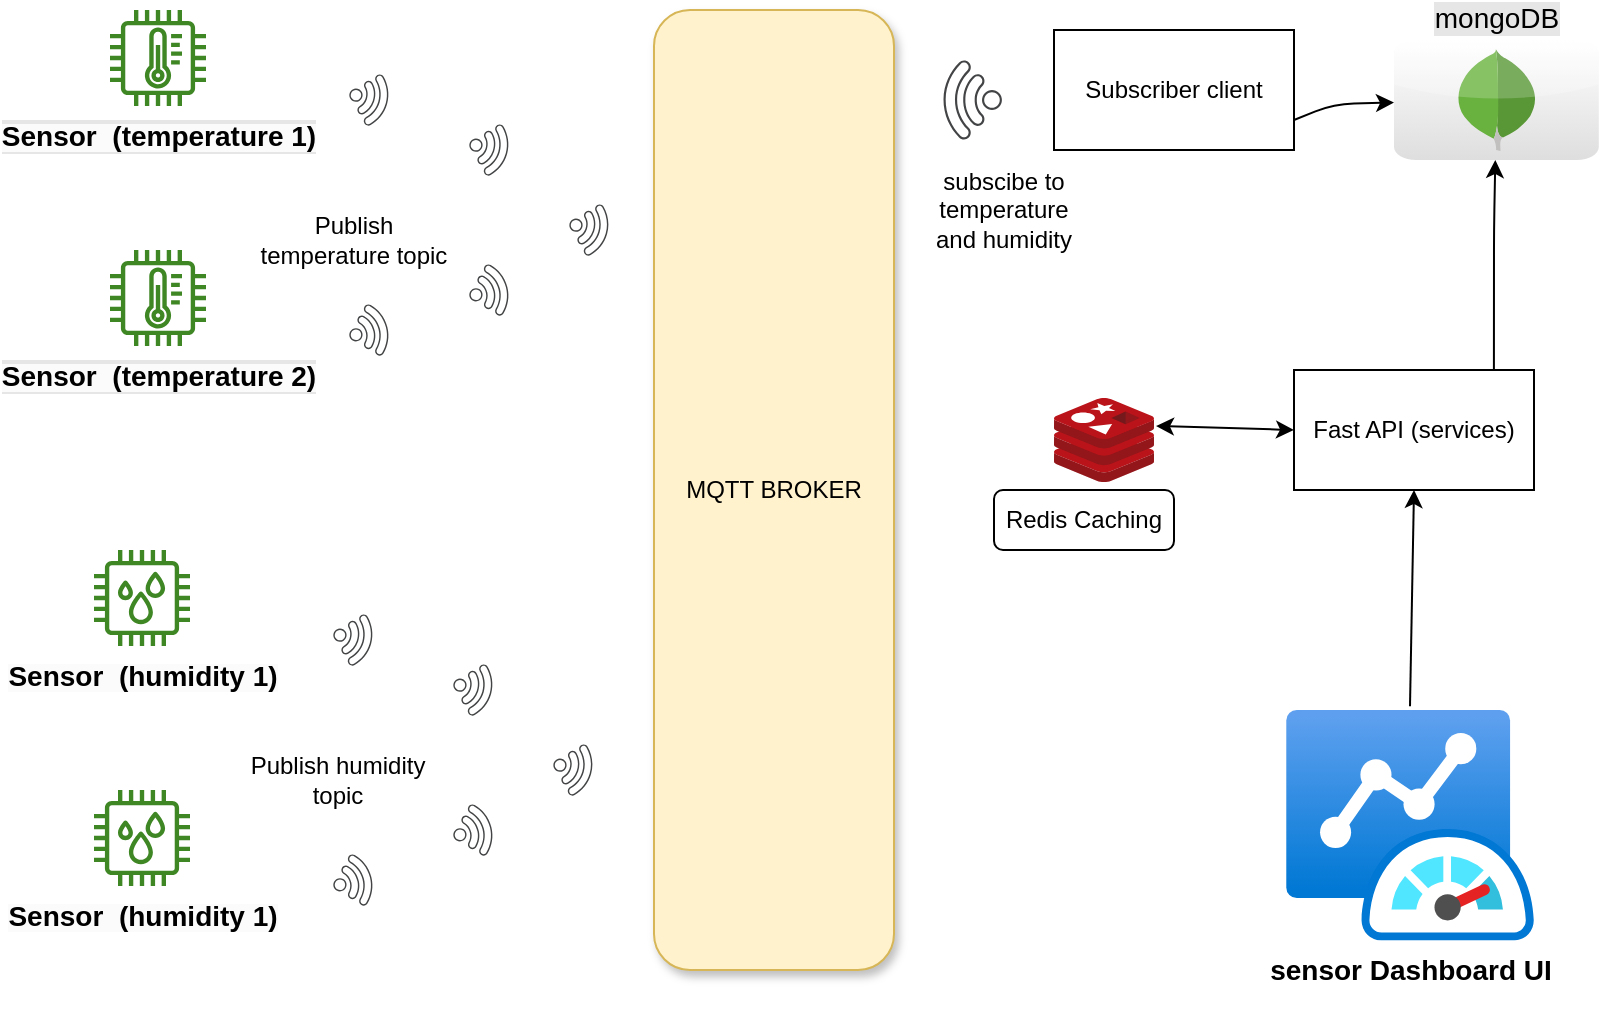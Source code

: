<mxfile>
    <diagram id="XEpFlv33g4mPtH0KcbgP" name="Page-1">
        <mxGraphModel dx="1067" dy="819" grid="1" gridSize="10" guides="1" tooltips="1" connect="1" arrows="1" fold="1" page="1" pageScale="1" pageWidth="850" pageHeight="1100" math="0" shadow="0">
            <root>
                <mxCell id="0"/>
                <mxCell id="1" parent="0"/>
                <mxCell id="3" value="MQTT BROKER" style="rounded=1;whiteSpace=wrap;html=1;shadow=1;fillColor=#fff2cc;strokeColor=#d6b656;" vertex="1" parent="1">
                    <mxGeometry x="350" y="310" width="120" height="480" as="geometry"/>
                </mxCell>
                <mxCell id="20" value="" style="sketch=0;pointerEvents=1;shadow=0;dashed=0;html=1;strokeColor=none;fillColor=#434445;aspect=fixed;labelPosition=center;verticalLabelPosition=bottom;verticalAlign=top;align=center;outlineConnect=0;shape=mxgraph.vvd.wi_fi;rotation=60;" vertex="1" parent="1">
                    <mxGeometry x="200" y="345" width="20" height="20" as="geometry"/>
                </mxCell>
                <mxCell id="21" value="" style="sketch=0;pointerEvents=1;shadow=0;dashed=0;html=1;strokeColor=none;fillColor=#434445;aspect=fixed;labelPosition=center;verticalLabelPosition=bottom;verticalAlign=top;align=center;outlineConnect=0;shape=mxgraph.vvd.wi_fi;rotation=-135;" vertex="1" parent="1">
                    <mxGeometry x="490" y="340" width="30" height="30" as="geometry"/>
                </mxCell>
                <mxCell id="27" value="Publish temperature topic&lt;br&gt;" style="text;html=1;strokeColor=none;fillColor=none;align=center;verticalAlign=middle;whiteSpace=wrap;rounded=0;dashed=1;" vertex="1" parent="1">
                    <mxGeometry x="150" y="410" width="100" height="30" as="geometry"/>
                </mxCell>
                <mxCell id="31" value="subscibe to temperature and humidity&lt;br&gt;" style="text;html=1;strokeColor=none;fillColor=none;align=center;verticalAlign=middle;whiteSpace=wrap;rounded=0;dashed=1;" vertex="1" parent="1">
                    <mxGeometry x="480" y="380" width="90" height="60" as="geometry"/>
                </mxCell>
                <mxCell id="32" value="Subscriber client" style="rounded=0;whiteSpace=wrap;html=1;fillColor=none;" vertex="1" parent="1">
                    <mxGeometry x="550" y="320" width="120" height="60" as="geometry"/>
                </mxCell>
                <mxCell id="36" value="" style="endArrow=classic;html=1;exitX=1;exitY=0.75;exitDx=0;exitDy=0;" edge="1" parent="1" source="32" target="66">
                    <mxGeometry width="50" height="50" relative="1" as="geometry">
                        <mxPoint x="400" y="680" as="sourcePoint"/>
                        <mxPoint x="737" y="357.02" as="targetPoint"/>
                        <Array as="points">
                            <mxPoint x="690" y="357"/>
                        </Array>
                    </mxGeometry>
                </mxCell>
                <mxCell id="37" value="Fast API (services)&lt;br&gt;" style="rounded=0;whiteSpace=wrap;html=1;fillColor=none;" vertex="1" parent="1">
                    <mxGeometry x="670" y="490" width="120" height="60" as="geometry"/>
                </mxCell>
                <mxCell id="38" value="" style="sketch=0;aspect=fixed;html=1;points=[];align=center;image;fontSize=12;image=img/lib/mscae/Cache_Redis_Product.svg;fillColor=none;" vertex="1" parent="1">
                    <mxGeometry x="550" y="504" width="50" height="42" as="geometry"/>
                </mxCell>
                <mxCell id="41" value="" style="endArrow=classic;startArrow=classic;html=1;entryX=0;entryY=0.5;entryDx=0;entryDy=0;exitX=1.02;exitY=0.333;exitDx=0;exitDy=0;exitPerimeter=0;" edge="1" parent="1" source="38" target="37">
                    <mxGeometry width="50" height="50" relative="1" as="geometry">
                        <mxPoint x="400" y="560" as="sourcePoint"/>
                        <mxPoint x="450" y="510" as="targetPoint"/>
                    </mxGeometry>
                </mxCell>
                <mxCell id="42" value="Redis Caching" style="rounded=1;whiteSpace=wrap;html=1;fillColor=none;" vertex="1" parent="1">
                    <mxGeometry x="520" y="550" width="90" height="30" as="geometry"/>
                </mxCell>
                <mxCell id="43" value="" style="endArrow=classic;html=1;exitX=0.833;exitY=0;exitDx=0;exitDy=0;exitPerimeter=0;" edge="1" parent="1" source="37" target="66">
                    <mxGeometry width="50" height="50" relative="1" as="geometry">
                        <mxPoint x="770" y="480" as="sourcePoint"/>
                        <mxPoint x="830" y="360" as="targetPoint"/>
                        <Array as="points">
                            <mxPoint x="770" y="420"/>
                        </Array>
                    </mxGeometry>
                </mxCell>
                <mxCell id="46" value="&lt;b&gt;&lt;font style=&quot;font-size: 14px;&quot;&gt;sensor Dashboard UI&lt;br&gt;&lt;br&gt;&lt;/font&gt;&lt;/b&gt;" style="aspect=fixed;html=1;points=[];align=center;image;fontSize=12;image=img/lib/azure2/other/Azure_Monitor_Dashboard.svg;fillColor=none;" vertex="1" parent="1">
                    <mxGeometry x="666" y="660" width="124" height="115.25" as="geometry"/>
                </mxCell>
                <mxCell id="47" value="" style="endArrow=classic;html=1;fontSize=14;entryX=0.5;entryY=1;entryDx=0;entryDy=0;exitX=0.5;exitY=-0.016;exitDx=0;exitDy=0;exitPerimeter=0;" edge="1" parent="1" source="46" target="37">
                    <mxGeometry width="50" height="50" relative="1" as="geometry">
                        <mxPoint x="730" y="610" as="sourcePoint"/>
                        <mxPoint x="450" y="510" as="targetPoint"/>
                    </mxGeometry>
                </mxCell>
                <mxCell id="48" value="&lt;span style=&quot;color: rgb(0, 0, 0); background-color: rgb(251, 251, 251);&quot;&gt;&lt;b&gt;&lt;font style=&quot;font-size: 14px;&quot;&gt;Sensor&amp;nbsp; (temperature 1)&lt;/font&gt;&lt;/b&gt;&lt;/span&gt;" style="sketch=0;outlineConnect=0;fontColor=#232F3E;gradientColor=none;fillColor=#3F8624;strokeColor=none;dashed=0;verticalLabelPosition=bottom;verticalAlign=top;align=center;html=1;fontSize=12;fontStyle=0;aspect=fixed;pointerEvents=1;shape=mxgraph.aws4.iot_thing_temperature_sensor;labelBackgroundColor=#E6E6E6;" vertex="1" parent="1">
                    <mxGeometry x="78" y="310" width="48" height="48" as="geometry"/>
                </mxCell>
                <mxCell id="52" value="" style="sketch=0;pointerEvents=1;shadow=0;dashed=0;html=1;strokeColor=none;fillColor=#434445;aspect=fixed;labelPosition=center;verticalLabelPosition=bottom;verticalAlign=top;align=center;outlineConnect=0;shape=mxgraph.vvd.wi_fi;rotation=60;" vertex="1" parent="1">
                    <mxGeometry x="260" y="370" width="20" height="20" as="geometry"/>
                </mxCell>
                <mxCell id="54" value="" style="sketch=0;pointerEvents=1;shadow=0;dashed=0;html=1;strokeColor=none;fillColor=#434445;aspect=fixed;labelPosition=center;verticalLabelPosition=bottom;verticalAlign=top;align=center;outlineConnect=0;shape=mxgraph.vvd.wi_fi;rotation=30;" vertex="1" parent="1">
                    <mxGeometry x="200" y="460" width="20" height="20" as="geometry"/>
                </mxCell>
                <mxCell id="55" value="&lt;span style=&quot;color: rgb(0, 0, 0); background-color: rgb(251, 251, 251);&quot;&gt;&lt;b&gt;&lt;font style=&quot;font-size: 14px;&quot;&gt;Sensor&amp;nbsp; (temperature 2)&lt;/font&gt;&lt;/b&gt;&lt;/span&gt;" style="sketch=0;outlineConnect=0;fontColor=#232F3E;gradientColor=none;fillColor=#3F8624;strokeColor=none;dashed=0;verticalLabelPosition=bottom;verticalAlign=top;align=center;html=1;fontSize=12;fontStyle=0;aspect=fixed;pointerEvents=1;shape=mxgraph.aws4.iot_thing_temperature_sensor;labelBackgroundColor=#E6E6E6;" vertex="1" parent="1">
                    <mxGeometry x="78" y="430" width="48" height="48" as="geometry"/>
                </mxCell>
                <mxCell id="56" value="" style="sketch=0;pointerEvents=1;shadow=0;dashed=0;html=1;strokeColor=none;fillColor=#434445;aspect=fixed;labelPosition=center;verticalLabelPosition=bottom;verticalAlign=top;align=center;outlineConnect=0;shape=mxgraph.vvd.wi_fi;rotation=30;" vertex="1" parent="1">
                    <mxGeometry x="260" y="440" width="20" height="20" as="geometry"/>
                </mxCell>
                <mxCell id="57" value="" style="sketch=0;pointerEvents=1;shadow=0;dashed=0;html=1;strokeColor=none;fillColor=#434445;aspect=fixed;labelPosition=center;verticalLabelPosition=bottom;verticalAlign=top;align=center;outlineConnect=0;shape=mxgraph.vvd.wi_fi;rotation=60;" vertex="1" parent="1">
                    <mxGeometry x="310" y="410" width="20" height="20" as="geometry"/>
                </mxCell>
                <mxCell id="58" value="" style="sketch=0;pointerEvents=1;shadow=0;dashed=0;html=1;strokeColor=none;fillColor=#434445;aspect=fixed;labelPosition=center;verticalLabelPosition=bottom;verticalAlign=top;align=center;outlineConnect=0;shape=mxgraph.vvd.wi_fi;rotation=60;" vertex="1" parent="1">
                    <mxGeometry x="192" y="615" width="20" height="20" as="geometry"/>
                </mxCell>
                <mxCell id="59" value="Publish humidity topic" style="text;html=1;strokeColor=none;fillColor=none;align=center;verticalAlign=middle;whiteSpace=wrap;rounded=0;dashed=1;" vertex="1" parent="1">
                    <mxGeometry x="142" y="680" width="100" height="30" as="geometry"/>
                </mxCell>
                <mxCell id="60" value="&lt;span style=&quot;color: rgb(0, 0, 0); background-color: rgb(251, 251, 251);&quot;&gt;&lt;b&gt;&lt;font style=&quot;font-size: 14px;&quot;&gt;Sensor&amp;nbsp; (humidity 1)&lt;/font&gt;&lt;/b&gt;&lt;/span&gt;" style="sketch=0;outlineConnect=0;fontColor=#232F3E;gradientColor=none;fillColor=#3F8624;strokeColor=none;dashed=0;verticalLabelPosition=bottom;verticalAlign=top;align=center;html=1;fontSize=12;fontStyle=0;aspect=fixed;pointerEvents=1;shape=mxgraph.aws4.iot_thing_humidity_sensor;fontFamily=Helvetica;" vertex="1" parent="1">
                    <mxGeometry x="70" y="580" width="48" height="48" as="geometry"/>
                </mxCell>
                <mxCell id="61" value="" style="sketch=0;pointerEvents=1;shadow=0;dashed=0;html=1;strokeColor=none;fillColor=#434445;aspect=fixed;labelPosition=center;verticalLabelPosition=bottom;verticalAlign=top;align=center;outlineConnect=0;shape=mxgraph.vvd.wi_fi;rotation=60;" vertex="1" parent="1">
                    <mxGeometry x="252" y="640" width="20" height="20" as="geometry"/>
                </mxCell>
                <mxCell id="62" value="" style="sketch=0;pointerEvents=1;shadow=0;dashed=0;html=1;strokeColor=none;fillColor=#434445;aspect=fixed;labelPosition=center;verticalLabelPosition=bottom;verticalAlign=top;align=center;outlineConnect=0;shape=mxgraph.vvd.wi_fi;rotation=30;" vertex="1" parent="1">
                    <mxGeometry x="192" y="735" width="20" height="20" as="geometry"/>
                </mxCell>
                <mxCell id="63" value="&lt;span style=&quot;color: rgb(0, 0, 0); background-color: rgb(251, 251, 251);&quot;&gt;&lt;b&gt;&lt;font style=&quot;font-size: 14px;&quot;&gt;Sensor&amp;nbsp; (humidity 1)&lt;/font&gt;&lt;/b&gt;&lt;/span&gt;" style="sketch=0;outlineConnect=0;fontColor=#232F3E;gradientColor=none;fillColor=#3F8624;strokeColor=none;dashed=0;verticalLabelPosition=bottom;verticalAlign=top;align=center;html=1;fontSize=12;fontStyle=0;aspect=fixed;pointerEvents=1;shape=mxgraph.aws4.iot_thing_humidity_sensor;fontFamily=Helvetica;" vertex="1" parent="1">
                    <mxGeometry x="70" y="700" width="48" height="48" as="geometry"/>
                </mxCell>
                <mxCell id="64" value="" style="sketch=0;pointerEvents=1;shadow=0;dashed=0;html=1;strokeColor=none;fillColor=#434445;aspect=fixed;labelPosition=center;verticalLabelPosition=bottom;verticalAlign=top;align=center;outlineConnect=0;shape=mxgraph.vvd.wi_fi;rotation=30;" vertex="1" parent="1">
                    <mxGeometry x="252" y="710" width="20" height="20" as="geometry"/>
                </mxCell>
                <mxCell id="65" value="" style="sketch=0;pointerEvents=1;shadow=0;dashed=0;html=1;strokeColor=none;fillColor=#434445;aspect=fixed;labelPosition=center;verticalLabelPosition=bottom;verticalAlign=top;align=center;outlineConnect=0;shape=mxgraph.vvd.wi_fi;rotation=60;" vertex="1" parent="1">
                    <mxGeometry x="302" y="680" width="20" height="20" as="geometry"/>
                </mxCell>
                <mxCell id="66" value="mongoDB" style="dashed=0;outlineConnect=0;html=1;align=center;labelPosition=center;verticalLabelPosition=top;verticalAlign=bottom;shape=mxgraph.webicons.mongodb;gradientColor=#DFDEDE;labelBackgroundColor=#E6E6E6;strokeColor=#006600;fontSize=14;horizontal=1;" vertex="1" parent="1">
                    <mxGeometry x="720" y="325" width="102.4" height="60" as="geometry"/>
                </mxCell>
            </root>
        </mxGraphModel>
    </diagram>
</mxfile>